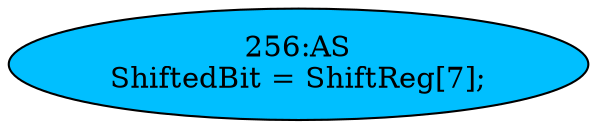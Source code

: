 strict digraph "" {
	node [label="\N"];
	"256:AS"	 [ast="<pyverilog.vparser.ast.Assign object at 0x7f41554fdc90>",
		def_var="['ShiftedBit']",
		fillcolor=deepskyblue,
		label="256:AS
ShiftedBit = ShiftReg[7];",
		statements="[]",
		style=filled,
		typ=Assign,
		use_var="['ShiftReg']"];
}
